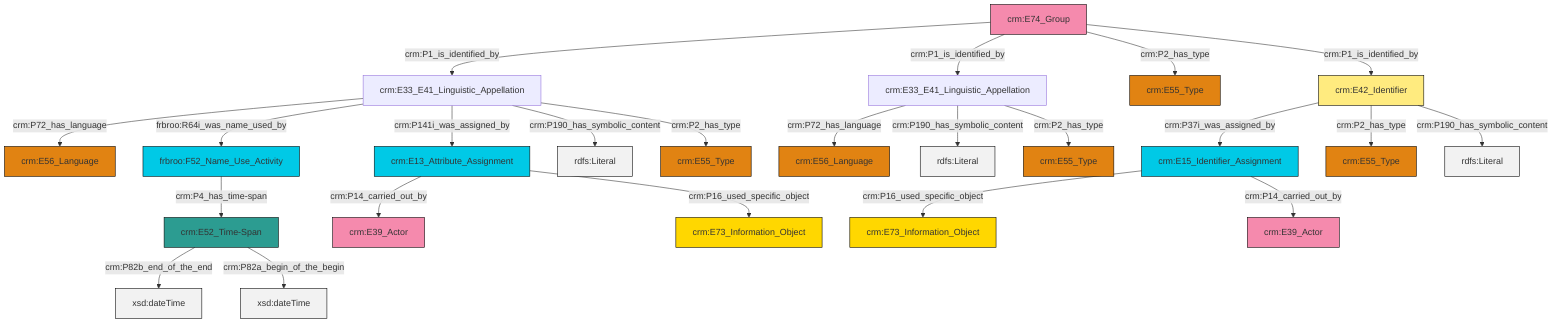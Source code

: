 graph TD
classDef Literal fill:#f2f2f2,stroke:#000000;
classDef CRM_Entity fill:#FFFFFF,stroke:#000000;
classDef Temporal_Entity fill:#00C9E6, stroke:#000000;
classDef Type fill:#E18312, stroke:#000000;
classDef Time-Span fill:#2C9C91, stroke:#000000;
classDef Appellation fill:#FFEB7F, stroke:#000000;
classDef Place fill:#008836, stroke:#000000;
classDef Persistent_Item fill:#B266B2, stroke:#000000;
classDef Conceptual_Object fill:#FFD700, stroke:#000000;
classDef Physical_Thing fill:#D2B48C, stroke:#000000;
classDef Actor fill:#f58aad, stroke:#000000;
classDef PC_Classes fill:#4ce600, stroke:#000000;
classDef Multi fill:#cccccc,stroke:#000000;

0["crm:E74_Group"]:::Actor -->|crm:P1_is_identified_by| 1["crm:E33_E41_Linguistic_Appellation"]:::Default
1["crm:E33_E41_Linguistic_Appellation"]:::Default -->|crm:P72_has_language| 4["crm:E56_Language"]:::Type
1["crm:E33_E41_Linguistic_Appellation"]:::Default -->|frbroo:R64i_was_name_used_by| 5["frbroo:F52_Name_Use_Activity"]:::Temporal_Entity
8["crm:E42_Identifier"]:::Appellation -->|crm:P37i_was_assigned_by| 9["crm:E15_Identifier_Assignment"]:::Temporal_Entity
9["crm:E15_Identifier_Assignment"]:::Temporal_Entity -->|crm:P16_used_specific_object| 10["crm:E73_Information_Object"]:::Conceptual_Object
13["crm:E13_Attribute_Assignment"]:::Temporal_Entity -->|crm:P14_carried_out_by| 14["crm:E39_Actor"]:::Actor
13["crm:E13_Attribute_Assignment"]:::Temporal_Entity -->|crm:P16_used_specific_object| 17["crm:E73_Information_Object"]:::Conceptual_Object
8["crm:E42_Identifier"]:::Appellation -->|crm:P2_has_type| 18["crm:E55_Type"]:::Type
1["crm:E33_E41_Linguistic_Appellation"]:::Default -->|crm:P141i_was_assigned_by| 13["crm:E13_Attribute_Assignment"]:::Temporal_Entity
0["crm:E74_Group"]:::Actor -->|crm:P1_is_identified_by| 21["crm:E33_E41_Linguistic_Appellation"]:::Default
1["crm:E33_E41_Linguistic_Appellation"]:::Default -->|crm:P190_has_symbolic_content| 24[rdfs:Literal]:::Literal
21["crm:E33_E41_Linguistic_Appellation"]:::Default -->|crm:P72_has_language| 6["crm:E56_Language"]:::Type
9["crm:E15_Identifier_Assignment"]:::Temporal_Entity -->|crm:P14_carried_out_by| 26["crm:E39_Actor"]:::Actor
21["crm:E33_E41_Linguistic_Appellation"]:::Default -->|crm:P190_has_symbolic_content| 30[rdfs:Literal]:::Literal
5["frbroo:F52_Name_Use_Activity"]:::Temporal_Entity -->|crm:P4_has_time-span| 15["crm:E52_Time-Span"]:::Time-Span
21["crm:E33_E41_Linguistic_Appellation"]:::Default -->|crm:P2_has_type| 22["crm:E55_Type"]:::Type
0["crm:E74_Group"]:::Actor -->|crm:P2_has_type| 2["crm:E55_Type"]:::Type
15["crm:E52_Time-Span"]:::Time-Span -->|crm:P82b_end_of_the_end| 36[xsd:dateTime]:::Literal
0["crm:E74_Group"]:::Actor -->|crm:P1_is_identified_by| 8["crm:E42_Identifier"]:::Appellation
1["crm:E33_E41_Linguistic_Appellation"]:::Default -->|crm:P2_has_type| 11["crm:E55_Type"]:::Type
8["crm:E42_Identifier"]:::Appellation -->|crm:P190_has_symbolic_content| 38[rdfs:Literal]:::Literal
15["crm:E52_Time-Span"]:::Time-Span -->|crm:P82a_begin_of_the_begin| 39[xsd:dateTime]:::Literal